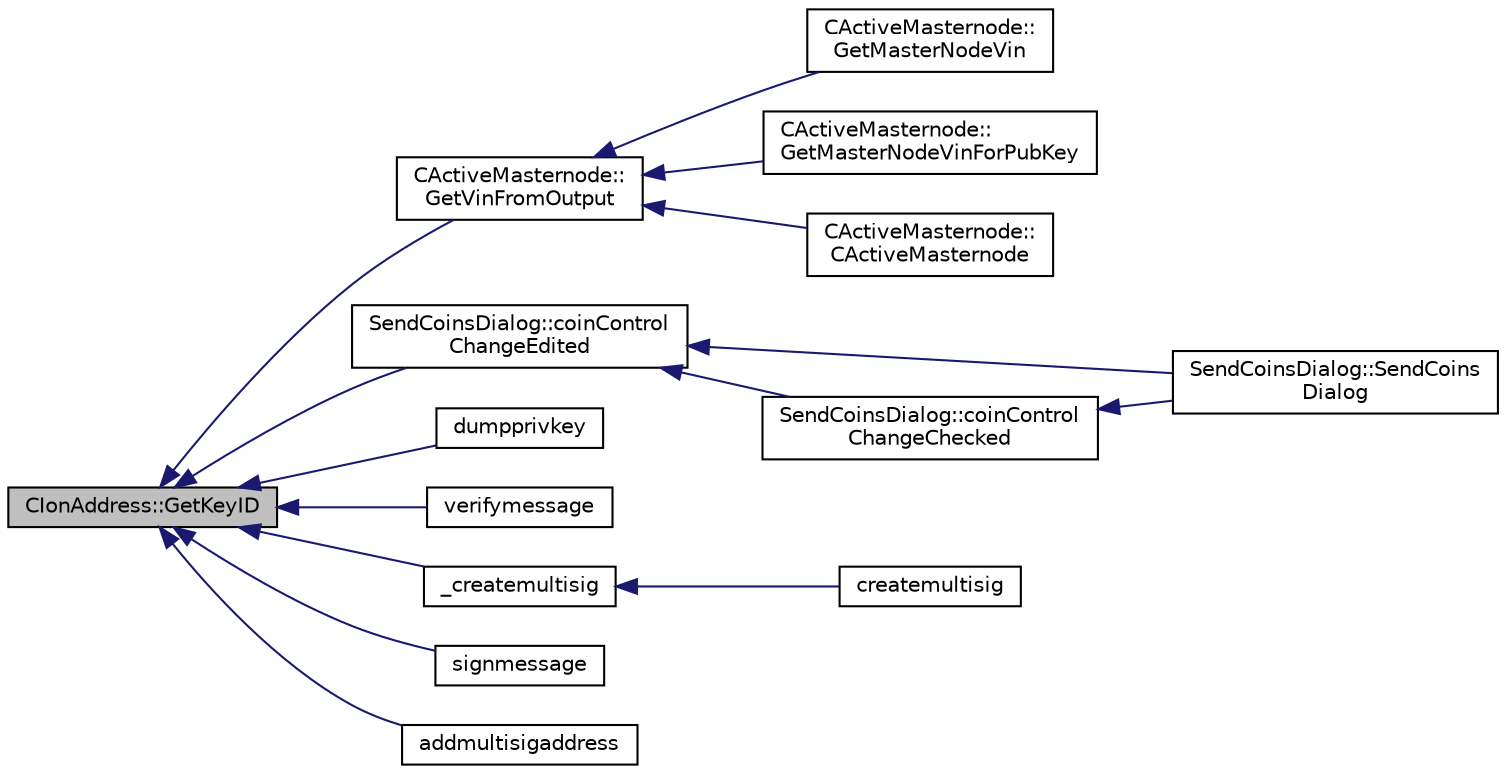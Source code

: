 digraph "CIonAddress::GetKeyID"
{
  edge [fontname="Helvetica",fontsize="10",labelfontname="Helvetica",labelfontsize="10"];
  node [fontname="Helvetica",fontsize="10",shape=record];
  rankdir="LR";
  Node93 [label="CIonAddress::GetKeyID",height=0.2,width=0.4,color="black", fillcolor="grey75", style="filled", fontcolor="black"];
  Node93 -> Node94 [dir="back",color="midnightblue",fontsize="10",style="solid",fontname="Helvetica"];
  Node94 [label="CActiveMasternode::\lGetVinFromOutput",height=0.2,width=0.4,color="black", fillcolor="white", style="filled",URL="$class_c_active_masternode.html#abc2ae1e24001f80ace4bbea2b6453944"];
  Node94 -> Node95 [dir="back",color="midnightblue",fontsize="10",style="solid",fontname="Helvetica"];
  Node95 [label="CActiveMasternode::\lGetMasterNodeVin",height=0.2,width=0.4,color="black", fillcolor="white", style="filled",URL="$class_c_active_masternode.html#adc93036b86ee9ef6abe5e0b783a51283"];
  Node94 -> Node96 [dir="back",color="midnightblue",fontsize="10",style="solid",fontname="Helvetica"];
  Node96 [label="CActiveMasternode::\lGetMasterNodeVinForPubKey",height=0.2,width=0.4,color="black", fillcolor="white", style="filled",URL="$class_c_active_masternode.html#ada17e6bbfd69a3acf166b49c10365da4"];
  Node94 -> Node97 [dir="back",color="midnightblue",fontsize="10",style="solid",fontname="Helvetica"];
  Node97 [label="CActiveMasternode::\lCActiveMasternode",height=0.2,width=0.4,color="black", fillcolor="white", style="filled",URL="$class_c_active_masternode.html#a7ffb946d1b2aad0054d3b3efce8c0543"];
  Node93 -> Node98 [dir="back",color="midnightblue",fontsize="10",style="solid",fontname="Helvetica"];
  Node98 [label="SendCoinsDialog::coinControl\lChangeEdited",height=0.2,width=0.4,color="black", fillcolor="white", style="filled",URL="$class_send_coins_dialog.html#a1f419f2381bce2ae9b4a7bd140f25a4e"];
  Node98 -> Node99 [dir="back",color="midnightblue",fontsize="10",style="solid",fontname="Helvetica"];
  Node99 [label="SendCoinsDialog::SendCoins\lDialog",height=0.2,width=0.4,color="black", fillcolor="white", style="filled",URL="$class_send_coins_dialog.html#a0df5bc29d1df68eda44826651afc595f"];
  Node98 -> Node100 [dir="back",color="midnightblue",fontsize="10",style="solid",fontname="Helvetica"];
  Node100 [label="SendCoinsDialog::coinControl\lChangeChecked",height=0.2,width=0.4,color="black", fillcolor="white", style="filled",URL="$class_send_coins_dialog.html#a21224b0dedf14f7a6c05174bff9dea65"];
  Node100 -> Node99 [dir="back",color="midnightblue",fontsize="10",style="solid",fontname="Helvetica"];
  Node93 -> Node101 [dir="back",color="midnightblue",fontsize="10",style="solid",fontname="Helvetica"];
  Node101 [label="dumpprivkey",height=0.2,width=0.4,color="black", fillcolor="white", style="filled",URL="$rpcdump_8cpp.html#a4010fb238298e15c540d3e5ecd60f858"];
  Node93 -> Node102 [dir="back",color="midnightblue",fontsize="10",style="solid",fontname="Helvetica"];
  Node102 [label="verifymessage",height=0.2,width=0.4,color="black", fillcolor="white", style="filled",URL="$rpcmisc_8cpp.html#ad8fce781dfd9dfd4866bba2a4589141a"];
  Node93 -> Node103 [dir="back",color="midnightblue",fontsize="10",style="solid",fontname="Helvetica"];
  Node103 [label="_createmultisig",height=0.2,width=0.4,color="black", fillcolor="white", style="filled",URL="$rpcwallet_8cpp.html#aca53a9372c92e81fc665cbdeb8fcdbc5"];
  Node103 -> Node104 [dir="back",color="midnightblue",fontsize="10",style="solid",fontname="Helvetica"];
  Node104 [label="createmultisig",height=0.2,width=0.4,color="black", fillcolor="white", style="filled",URL="$rpcwallet_8cpp.html#a10f145bcadd06025abb3b065e2fa7a84"];
  Node93 -> Node105 [dir="back",color="midnightblue",fontsize="10",style="solid",fontname="Helvetica"];
  Node105 [label="signmessage",height=0.2,width=0.4,color="black", fillcolor="white", style="filled",URL="$rpcwallet_8cpp.html#a315b42a2c859c4b50a54c1b05984928c"];
  Node93 -> Node106 [dir="back",color="midnightblue",fontsize="10",style="solid",fontname="Helvetica"];
  Node106 [label="addmultisigaddress",height=0.2,width=0.4,color="black", fillcolor="white", style="filled",URL="$rpcwallet_8cpp.html#a01e8a83cbd4209f10c71719383d7ca2d"];
}
